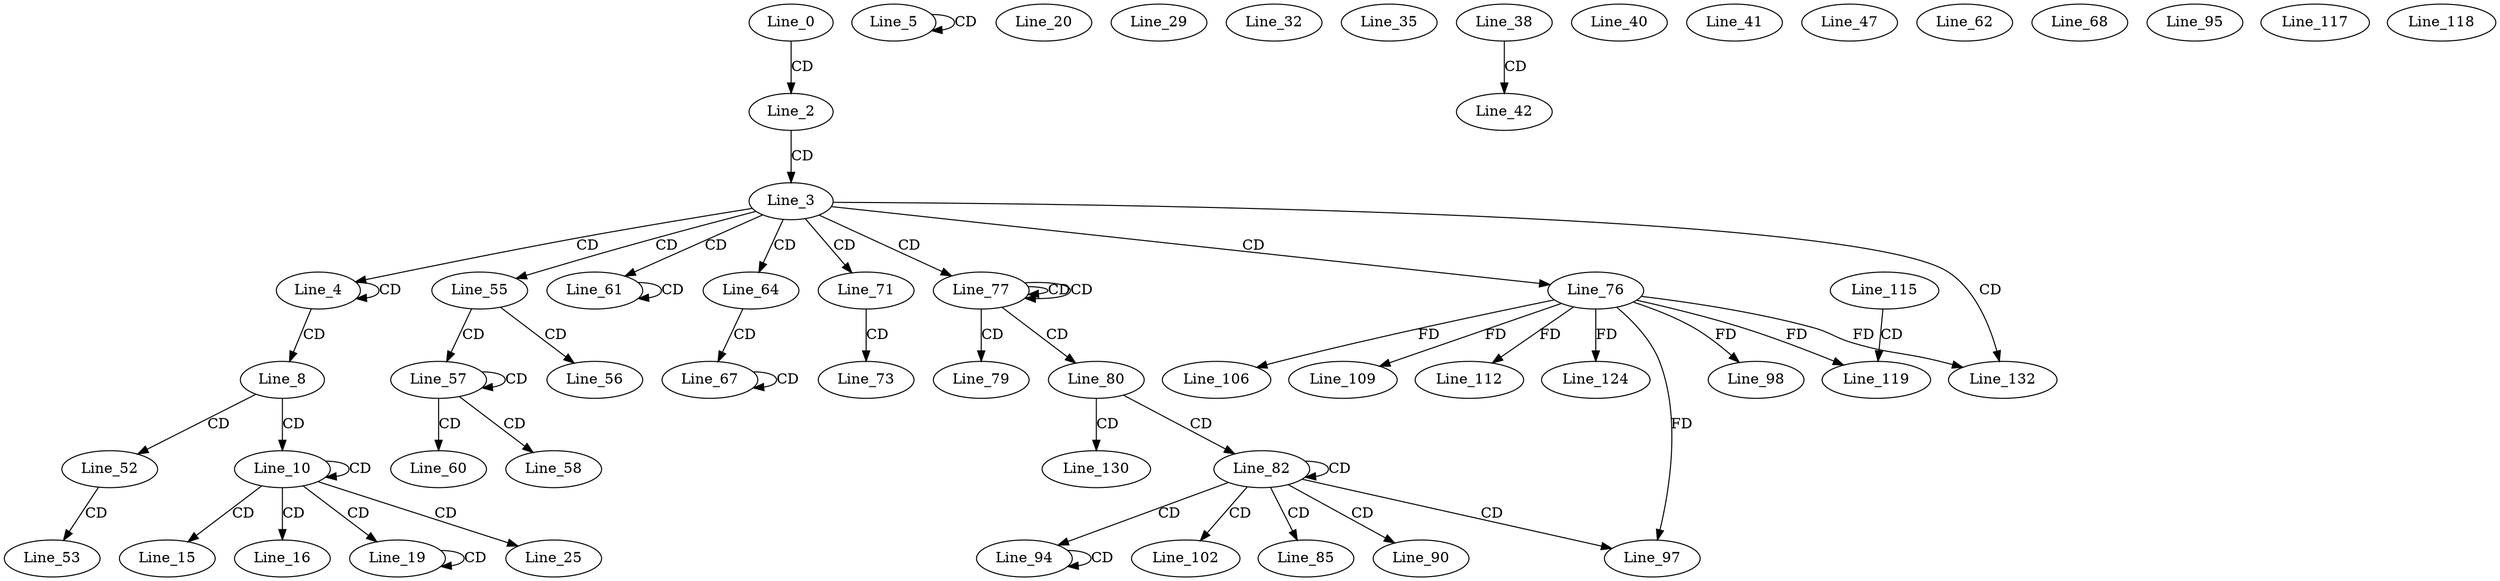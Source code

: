 digraph G {
  Line_0;
  Line_2;
  Line_3;
  Line_4;
  Line_4;
  Line_5;
  Line_5;
  Line_5;
  Line_8;
  Line_10;
  Line_10;
  Line_15;
  Line_16;
  Line_19;
  Line_19;
  Line_20;
  Line_20;
  Line_25;
  Line_29;
  Line_32;
  Line_35;
  Line_38;
  Line_38;
  Line_40;
  Line_41;
  Line_42;
  Line_47;
  Line_52;
  Line_53;
  Line_55;
  Line_56;
  Line_57;
  Line_57;
  Line_58;
  Line_60;
  Line_61;
  Line_61;
  Line_62;
  Line_62;
  Line_64;
  Line_67;
  Line_67;
  Line_68;
  Line_68;
  Line_71;
  Line_73;
  Line_73;
  Line_76;
  Line_76;
  Line_77;
  Line_77;
  Line_79;
  Line_80;
  Line_82;
  Line_82;
  Line_85;
  Line_90;
  Line_94;
  Line_94;
  Line_95;
  Line_95;
  Line_97;
  Line_97;
  Line_98;
  Line_102;
  Line_106;
  Line_109;
  Line_112;
  Line_115;
  Line_115;
  Line_117;
  Line_118;
  Line_119;
  Line_124;
  Line_130;
  Line_132;
  Line_132;
  Line_0 -> Line_2 [ label="CD" ];
  Line_2 -> Line_3 [ label="CD" ];
  Line_3 -> Line_4 [ label="CD" ];
  Line_4 -> Line_4 [ label="CD" ];
  Line_5 -> Line_5 [ label="CD" ];
  Line_4 -> Line_8 [ label="CD" ];
  Line_8 -> Line_10 [ label="CD" ];
  Line_10 -> Line_10 [ label="CD" ];
  Line_10 -> Line_15 [ label="CD" ];
  Line_10 -> Line_16 [ label="CD" ];
  Line_10 -> Line_19 [ label="CD" ];
  Line_19 -> Line_19 [ label="CD" ];
  Line_10 -> Line_25 [ label="CD" ];
  Line_38 -> Line_42 [ label="CD" ];
  Line_8 -> Line_52 [ label="CD" ];
  Line_52 -> Line_53 [ label="CD" ];
  Line_3 -> Line_55 [ label="CD" ];
  Line_55 -> Line_56 [ label="CD" ];
  Line_55 -> Line_57 [ label="CD" ];
  Line_57 -> Line_57 [ label="CD" ];
  Line_57 -> Line_58 [ label="CD" ];
  Line_57 -> Line_60 [ label="CD" ];
  Line_3 -> Line_61 [ label="CD" ];
  Line_61 -> Line_61 [ label="CD" ];
  Line_3 -> Line_64 [ label="CD" ];
  Line_64 -> Line_67 [ label="CD" ];
  Line_67 -> Line_67 [ label="CD" ];
  Line_3 -> Line_71 [ label="CD" ];
  Line_71 -> Line_73 [ label="CD" ];
  Line_3 -> Line_76 [ label="CD" ];
  Line_3 -> Line_77 [ label="CD" ];
  Line_77 -> Line_77 [ label="CD" ];
  Line_77 -> Line_77 [ label="CD" ];
  Line_77 -> Line_79 [ label="CD" ];
  Line_77 -> Line_80 [ label="CD" ];
  Line_80 -> Line_82 [ label="CD" ];
  Line_82 -> Line_82 [ label="CD" ];
  Line_82 -> Line_85 [ label="CD" ];
  Line_82 -> Line_90 [ label="CD" ];
  Line_82 -> Line_94 [ label="CD" ];
  Line_94 -> Line_94 [ label="CD" ];
  Line_82 -> Line_97 [ label="CD" ];
  Line_76 -> Line_97 [ label="FD" ];
  Line_76 -> Line_98 [ label="FD" ];
  Line_82 -> Line_102 [ label="CD" ];
  Line_76 -> Line_106 [ label="FD" ];
  Line_76 -> Line_109 [ label="FD" ];
  Line_76 -> Line_112 [ label="FD" ];
  Line_115 -> Line_119 [ label="CD" ];
  Line_76 -> Line_119 [ label="FD" ];
  Line_76 -> Line_124 [ label="FD" ];
  Line_80 -> Line_130 [ label="CD" ];
  Line_3 -> Line_132 [ label="CD" ];
  Line_76 -> Line_132 [ label="FD" ];
}
